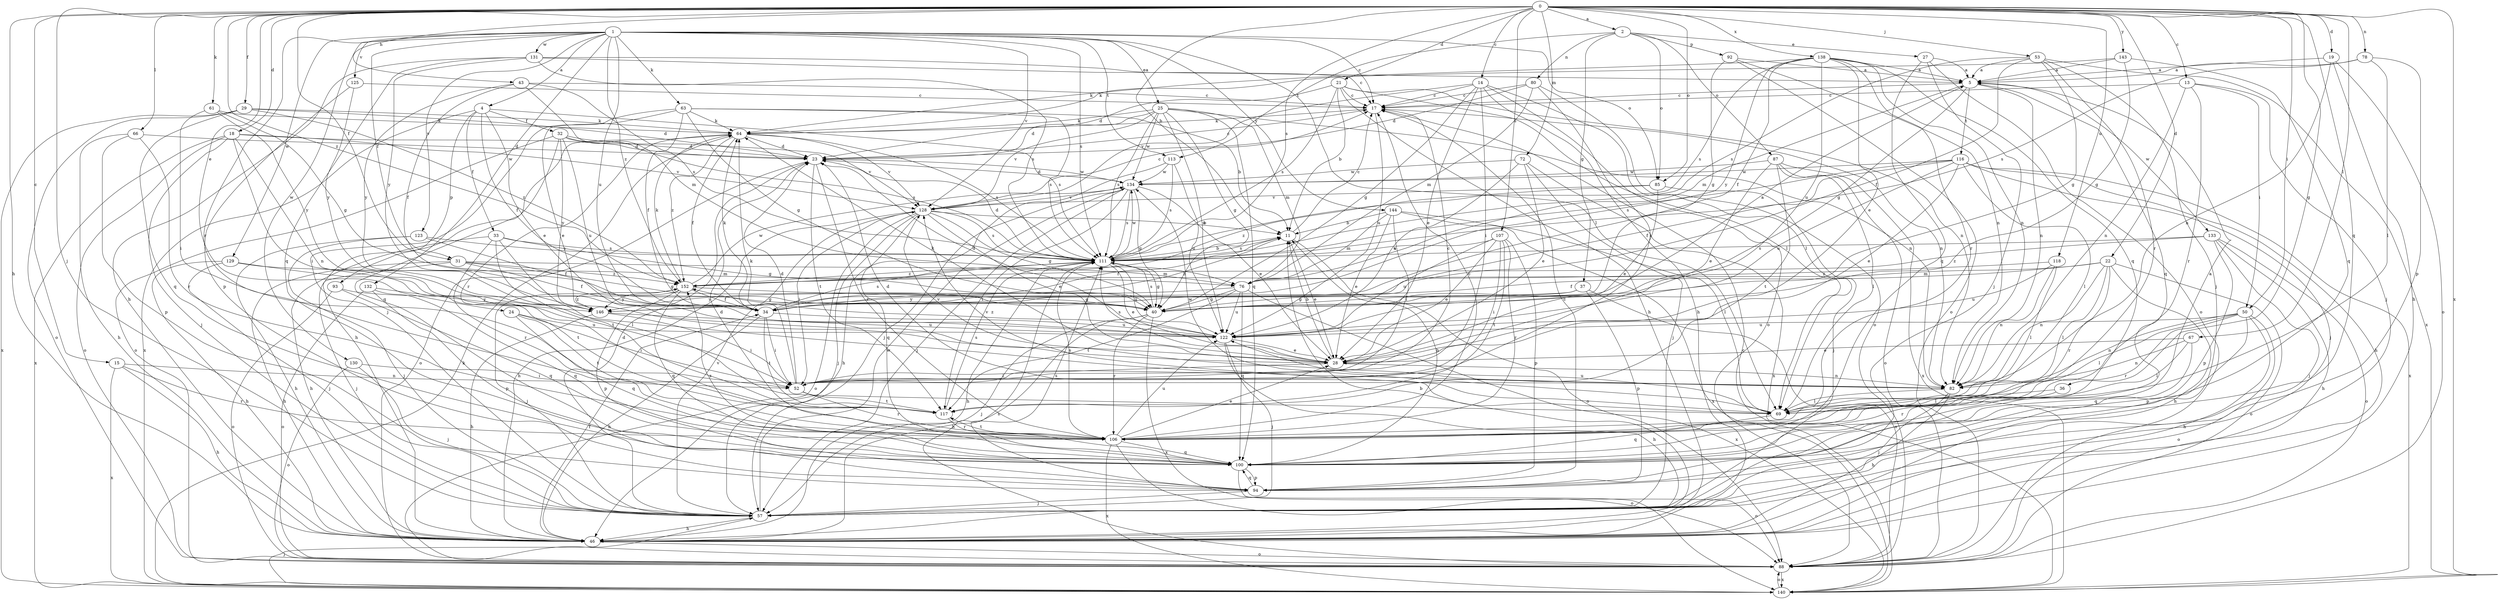 strict digraph  {
0;
1;
2;
4;
5;
11;
13;
14;
15;
17;
18;
19;
21;
22;
23;
24;
25;
27;
28;
29;
31;
32;
33;
34;
36;
37;
40;
43;
46;
50;
52;
53;
57;
61;
63;
64;
66;
67;
69;
72;
76;
78;
80;
82;
85;
87;
88;
92;
93;
94;
100;
106;
107;
111;
113;
116;
117;
118;
122;
123;
125;
128;
129;
130;
131;
132;
133;
134;
138;
140;
143;
144;
146;
152;
0 -> 2  [label=a];
0 -> 11  [label=b];
0 -> 13  [label=c];
0 -> 14  [label=c];
0 -> 15  [label=c];
0 -> 18  [label=d];
0 -> 19  [label=d];
0 -> 21  [label=d];
0 -> 22  [label=d];
0 -> 24  [label=e];
0 -> 29  [label=f];
0 -> 31  [label=f];
0 -> 36  [label=g];
0 -> 43  [label=h];
0 -> 46  [label=h];
0 -> 50  [label=i];
0 -> 53  [label=j];
0 -> 57  [label=j];
0 -> 61  [label=k];
0 -> 66  [label=l];
0 -> 67  [label=l];
0 -> 72  [label=m];
0 -> 78  [label=n];
0 -> 85  [label=o];
0 -> 100  [label=q];
0 -> 107  [label=s];
0 -> 111  [label=s];
0 -> 118  [label=u];
0 -> 138  [label=x];
0 -> 140  [label=x];
0 -> 143  [label=y];
0 -> 152  [label=z];
1 -> 4  [label=a];
1 -> 17  [label=c];
1 -> 25  [label=e];
1 -> 31  [label=f];
1 -> 63  [label=k];
1 -> 69  [label=l];
1 -> 85  [label=o];
1 -> 106  [label=r];
1 -> 111  [label=s];
1 -> 113  [label=t];
1 -> 122  [label=u];
1 -> 123  [label=v];
1 -> 125  [label=v];
1 -> 128  [label=v];
1 -> 129  [label=w];
1 -> 130  [label=w];
1 -> 131  [label=w];
1 -> 132  [label=w];
1 -> 144  [label=y];
1 -> 152  [label=z];
2 -> 27  [label=e];
2 -> 37  [label=g];
2 -> 80  [label=n];
2 -> 85  [label=o];
2 -> 87  [label=o];
2 -> 92  [label=p];
2 -> 113  [label=t];
4 -> 28  [label=e];
4 -> 32  [label=f];
4 -> 33  [label=f];
4 -> 34  [label=f];
4 -> 93  [label=p];
4 -> 111  [label=s];
4 -> 140  [label=x];
5 -> 17  [label=c];
5 -> 40  [label=g];
5 -> 76  [label=m];
5 -> 82  [label=n];
5 -> 100  [label=q];
5 -> 116  [label=t];
5 -> 133  [label=w];
11 -> 17  [label=c];
11 -> 28  [label=e];
11 -> 34  [label=f];
11 -> 88  [label=o];
11 -> 111  [label=s];
13 -> 17  [label=c];
13 -> 50  [label=i];
13 -> 57  [label=j];
13 -> 82  [label=n];
13 -> 106  [label=r];
14 -> 17  [label=c];
14 -> 28  [label=e];
14 -> 40  [label=g];
14 -> 46  [label=h];
14 -> 52  [label=i];
14 -> 69  [label=l];
14 -> 88  [label=o];
14 -> 128  [label=v];
15 -> 46  [label=h];
15 -> 82  [label=n];
15 -> 106  [label=r];
15 -> 140  [label=x];
17 -> 64  [label=k];
17 -> 82  [label=n];
17 -> 122  [label=u];
18 -> 23  [label=d];
18 -> 52  [label=i];
18 -> 57  [label=j];
18 -> 82  [label=n];
18 -> 88  [label=o];
18 -> 128  [label=v];
18 -> 140  [label=x];
19 -> 5  [label=a];
19 -> 46  [label=h];
19 -> 82  [label=n];
19 -> 88  [label=o];
21 -> 11  [label=b];
21 -> 17  [label=c];
21 -> 23  [label=d];
21 -> 46  [label=h];
21 -> 69  [label=l];
21 -> 82  [label=n];
21 -> 111  [label=s];
22 -> 34  [label=f];
22 -> 46  [label=h];
22 -> 69  [label=l];
22 -> 76  [label=m];
22 -> 82  [label=n];
22 -> 88  [label=o];
22 -> 106  [label=r];
23 -> 17  [label=c];
23 -> 88  [label=o];
23 -> 106  [label=r];
23 -> 117  [label=t];
23 -> 134  [label=w];
24 -> 52  [label=i];
24 -> 100  [label=q];
24 -> 117  [label=t];
24 -> 122  [label=u];
25 -> 23  [label=d];
25 -> 40  [label=g];
25 -> 64  [label=k];
25 -> 76  [label=m];
25 -> 82  [label=n];
25 -> 100  [label=q];
25 -> 111  [label=s];
25 -> 122  [label=u];
25 -> 128  [label=v];
25 -> 134  [label=w];
27 -> 5  [label=a];
27 -> 57  [label=j];
27 -> 88  [label=o];
27 -> 100  [label=q];
28 -> 11  [label=b];
28 -> 52  [label=i];
28 -> 64  [label=k];
28 -> 82  [label=n];
28 -> 111  [label=s];
29 -> 23  [label=d];
29 -> 64  [label=k];
29 -> 88  [label=o];
29 -> 100  [label=q];
29 -> 140  [label=x];
29 -> 152  [label=z];
31 -> 34  [label=f];
31 -> 40  [label=g];
31 -> 46  [label=h];
31 -> 57  [label=j];
31 -> 76  [label=m];
31 -> 152  [label=z];
32 -> 23  [label=d];
32 -> 88  [label=o];
32 -> 100  [label=q];
32 -> 111  [label=s];
32 -> 122  [label=u];
32 -> 128  [label=v];
32 -> 146  [label=y];
33 -> 40  [label=g];
33 -> 46  [label=h];
33 -> 69  [label=l];
33 -> 106  [label=r];
33 -> 111  [label=s];
33 -> 117  [label=t];
34 -> 11  [label=b];
34 -> 46  [label=h];
34 -> 52  [label=i];
34 -> 64  [label=k];
34 -> 111  [label=s];
34 -> 117  [label=t];
34 -> 122  [label=u];
36 -> 69  [label=l];
36 -> 106  [label=r];
37 -> 40  [label=g];
37 -> 88  [label=o];
37 -> 94  [label=p];
37 -> 146  [label=y];
40 -> 5  [label=a];
40 -> 46  [label=h];
40 -> 57  [label=j];
40 -> 106  [label=r];
40 -> 111  [label=s];
40 -> 140  [label=x];
43 -> 17  [label=c];
43 -> 34  [label=f];
43 -> 76  [label=m];
43 -> 111  [label=s];
43 -> 146  [label=y];
46 -> 11  [label=b];
46 -> 34  [label=f];
46 -> 88  [label=o];
50 -> 46  [label=h];
50 -> 69  [label=l];
50 -> 82  [label=n];
50 -> 88  [label=o];
50 -> 94  [label=p];
50 -> 106  [label=r];
50 -> 122  [label=u];
52 -> 17  [label=c];
52 -> 23  [label=d];
52 -> 64  [label=k];
52 -> 106  [label=r];
52 -> 117  [label=t];
53 -> 5  [label=a];
53 -> 34  [label=f];
53 -> 40  [label=g];
53 -> 57  [label=j];
53 -> 106  [label=r];
53 -> 111  [label=s];
53 -> 140  [label=x];
57 -> 23  [label=d];
57 -> 46  [label=h];
57 -> 128  [label=v];
57 -> 134  [label=w];
61 -> 40  [label=g];
61 -> 52  [label=i];
61 -> 64  [label=k];
61 -> 146  [label=y];
63 -> 11  [label=b];
63 -> 28  [label=e];
63 -> 34  [label=f];
63 -> 40  [label=g];
63 -> 57  [label=j];
63 -> 64  [label=k];
63 -> 111  [label=s];
64 -> 23  [label=d];
64 -> 34  [label=f];
64 -> 46  [label=h];
64 -> 106  [label=r];
64 -> 111  [label=s];
64 -> 128  [label=v];
64 -> 152  [label=z];
66 -> 23  [label=d];
66 -> 46  [label=h];
66 -> 94  [label=p];
66 -> 106  [label=r];
67 -> 28  [label=e];
67 -> 69  [label=l];
67 -> 82  [label=n];
67 -> 100  [label=q];
69 -> 23  [label=d];
69 -> 100  [label=q];
69 -> 122  [label=u];
69 -> 128  [label=v];
69 -> 134  [label=w];
72 -> 28  [label=e];
72 -> 57  [label=j];
72 -> 122  [label=u];
72 -> 134  [label=w];
72 -> 140  [label=x];
76 -> 40  [label=g];
76 -> 100  [label=q];
76 -> 117  [label=t];
76 -> 122  [label=u];
76 -> 140  [label=x];
76 -> 146  [label=y];
78 -> 5  [label=a];
78 -> 69  [label=l];
78 -> 94  [label=p];
78 -> 111  [label=s];
80 -> 17  [label=c];
80 -> 23  [label=d];
80 -> 52  [label=i];
80 -> 76  [label=m];
80 -> 88  [label=o];
82 -> 46  [label=h];
82 -> 57  [label=j];
82 -> 69  [label=l];
82 -> 128  [label=v];
85 -> 28  [label=e];
85 -> 57  [label=j];
85 -> 128  [label=v];
85 -> 152  [label=z];
87 -> 28  [label=e];
87 -> 69  [label=l];
87 -> 88  [label=o];
87 -> 117  [label=t];
87 -> 134  [label=w];
87 -> 140  [label=x];
88 -> 111  [label=s];
88 -> 140  [label=x];
92 -> 5  [label=a];
92 -> 40  [label=g];
92 -> 82  [label=n];
92 -> 88  [label=o];
93 -> 40  [label=g];
93 -> 88  [label=o];
93 -> 100  [label=q];
94 -> 17  [label=c];
94 -> 57  [label=j];
94 -> 100  [label=q];
94 -> 111  [label=s];
100 -> 5  [label=a];
100 -> 11  [label=b];
100 -> 23  [label=d];
100 -> 88  [label=o];
100 -> 94  [label=p];
100 -> 152  [label=z];
106 -> 17  [label=c];
106 -> 28  [label=e];
106 -> 88  [label=o];
106 -> 100  [label=q];
106 -> 111  [label=s];
106 -> 117  [label=t];
106 -> 122  [label=u];
106 -> 140  [label=x];
107 -> 28  [label=e];
107 -> 52  [label=i];
107 -> 94  [label=p];
107 -> 106  [label=r];
107 -> 111  [label=s];
107 -> 117  [label=t];
107 -> 122  [label=u];
111 -> 11  [label=b];
111 -> 23  [label=d];
111 -> 28  [label=e];
111 -> 40  [label=g];
111 -> 46  [label=h];
111 -> 122  [label=u];
111 -> 134  [label=w];
111 -> 152  [label=z];
113 -> 57  [label=j];
113 -> 111  [label=s];
113 -> 122  [label=u];
113 -> 134  [label=w];
116 -> 28  [label=e];
116 -> 34  [label=f];
116 -> 46  [label=h];
116 -> 57  [label=j];
116 -> 69  [label=l];
116 -> 111  [label=s];
116 -> 122  [label=u];
116 -> 134  [label=w];
116 -> 140  [label=x];
117 -> 106  [label=r];
117 -> 111  [label=s];
118 -> 69  [label=l];
118 -> 82  [label=n];
118 -> 122  [label=u];
118 -> 152  [label=z];
122 -> 23  [label=d];
122 -> 28  [label=e];
122 -> 46  [label=h];
122 -> 57  [label=j];
122 -> 152  [label=z];
123 -> 34  [label=f];
123 -> 46  [label=h];
123 -> 57  [label=j];
123 -> 111  [label=s];
125 -> 17  [label=c];
125 -> 94  [label=p];
125 -> 146  [label=y];
128 -> 11  [label=b];
128 -> 17  [label=c];
128 -> 28  [label=e];
128 -> 40  [label=g];
128 -> 46  [label=h];
128 -> 52  [label=i];
128 -> 57  [label=j];
128 -> 88  [label=o];
128 -> 100  [label=q];
128 -> 111  [label=s];
129 -> 46  [label=h];
129 -> 57  [label=j];
129 -> 76  [label=m];
129 -> 117  [label=t];
130 -> 52  [label=i];
130 -> 57  [label=j];
130 -> 88  [label=o];
131 -> 5  [label=a];
131 -> 17  [label=c];
131 -> 46  [label=h];
131 -> 100  [label=q];
131 -> 111  [label=s];
131 -> 146  [label=y];
132 -> 88  [label=o];
132 -> 94  [label=p];
132 -> 100  [label=q];
132 -> 146  [label=y];
133 -> 46  [label=h];
133 -> 57  [label=j];
133 -> 88  [label=o];
133 -> 94  [label=p];
133 -> 111  [label=s];
133 -> 152  [label=z];
134 -> 23  [label=d];
134 -> 28  [label=e];
134 -> 40  [label=g];
134 -> 46  [label=h];
134 -> 57  [label=j];
134 -> 111  [label=s];
134 -> 117  [label=t];
134 -> 128  [label=v];
138 -> 5  [label=a];
138 -> 28  [label=e];
138 -> 34  [label=f];
138 -> 64  [label=k];
138 -> 82  [label=n];
138 -> 100  [label=q];
138 -> 106  [label=r];
138 -> 111  [label=s];
138 -> 122  [label=u];
138 -> 146  [label=y];
140 -> 17  [label=c];
140 -> 57  [label=j];
140 -> 64  [label=k];
140 -> 88  [label=o];
143 -> 5  [label=a];
143 -> 40  [label=g];
143 -> 64  [label=k];
143 -> 100  [label=q];
144 -> 11  [label=b];
144 -> 28  [label=e];
144 -> 52  [label=i];
144 -> 69  [label=l];
144 -> 76  [label=m];
144 -> 140  [label=x];
146 -> 46  [label=h];
146 -> 52  [label=i];
146 -> 122  [label=u];
146 -> 152  [label=z];
152 -> 34  [label=f];
152 -> 40  [label=g];
152 -> 57  [label=j];
152 -> 64  [label=k];
152 -> 94  [label=p];
152 -> 100  [label=q];
152 -> 134  [label=w];
152 -> 146  [label=y];
}
